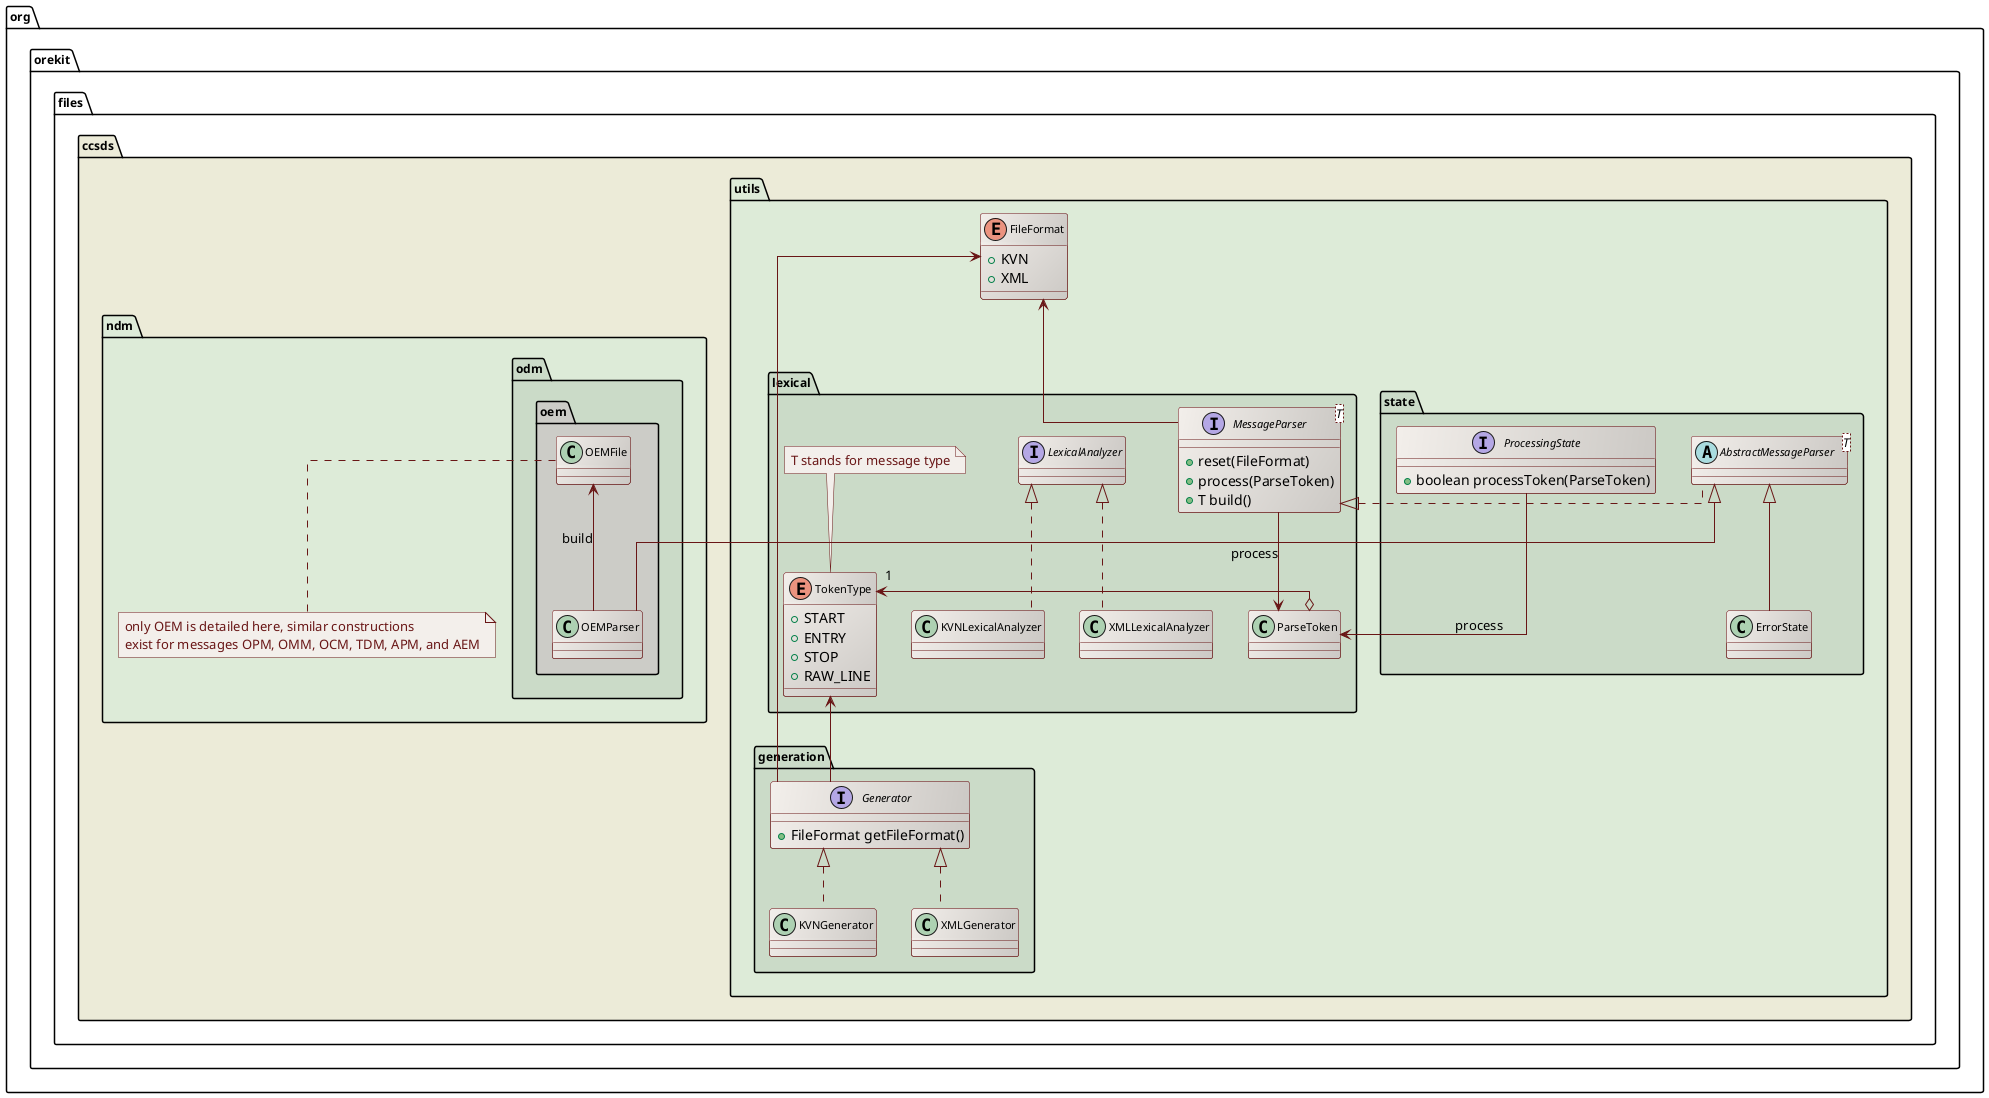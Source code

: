 ' Copyright 2002-2021 CS GROUP
' Licensed to CS GROUP (CS) under one or more
' contributor license agreements.  See the NOTICE file distributed with
' this work for additional information regarding copyright ownership.
' CS licenses this file to You under the Apache License, Version 2.0
' (the "License"); you may not use this file except in compliance with
' the License.  You may obtain a copy of the License at
'
'   http://www.apache.org/licenses/LICENSE-2.0
'
' Unless required by applicable law or agreed to in writing, software
' distributed under the License is distributed on an "AS IS" BASIS,
' WITHOUT WARRANTIES OR CONDITIONS OF ANY KIND, either express or implied.
' See the License for the specific language governing permissions and
' limitations under the License.

@startuml

  skinparam svek                  true
  skinparam ClassBackgroundColor  #F3EFEB/CCC9C5
  skinparam ClassArrowColor       #691616
  skinparam ClassBorderColor      #691616
  skinparam NoteBackgroundColor   #F3EFEB
  skinparam NoteBorderColor       #691616
  skinparam NoteFontColor         #691616
  skinparam ClassFontSize         11
  skinparam PackageFontSize       12
  skinparam linetype              ortho

  package org.orekit.files.ccsds #ECEBD8 {

    package utils #DDEBD8 {

      enum FileFormat {
        +KVN
        +XML
      }

      package generation #CBDBC8 {
        interface Generator {
          +FileFormat getFileFormat()
        }
        class KVNGenerator
        class XMLGenerator
      }

      package state #CBDBC8 {
        abstract class "AbstractMessageParser<T>" as AbstractMessageParser
        interface ProcessingState {
          +boolean processToken(ParseToken)
        }
        class ErrorState
      }

      package lexical #CBDBC8 {
        interface LexicalAnalyzer
        class KVNLexicalAnalyzer
        class XMLLexicalAnalyzer
        interface "MessageParser<T>" as MessageParser {
          +reset(FileFormat)
          +process(ParseToken)
          +T build()
        }
        enum TokenType {
          +START
          +ENTRY
          +STOP
          +RAW_LINE
        }

        note top
          T stands for message type
        end note
        class ParseToken
      }

    }

    package ndm #DDEBD8 {

      package odm #CBDBC8 {

        package oem #CCCCC7 {
          class OEMParser
          class OEMFile
        }

      }
      note bottom
        only OEM is detailed here, similar constructions
        exist for messages OPM, OMM, OCM, TDM, APM, and AEM
      end note

    }
  }

  TokenType <-- Generator
  Generator <|.. KVNGenerator
  Generator <|.. XMLGenerator
  LexicalAnalyzer <|.. KVNLexicalAnalyzer
  LexicalAnalyzer <|.. XMLLexicalAnalyzer
  ParseToken o-right-> "1" TokenType
  ProcessingState --> ParseToken : "process"
  FileFormat <-- MessageParser
  FileFormat <-- Generator
  MessageParser --> ParseToken : "process"
  MessageParser <|.. AbstractMessageParser
  AbstractMessageParser <|-- ErrorState
  AbstractMessageParser <|-- OEMParser
  OEMFile <-- OEMParser : "build"

@enduml
